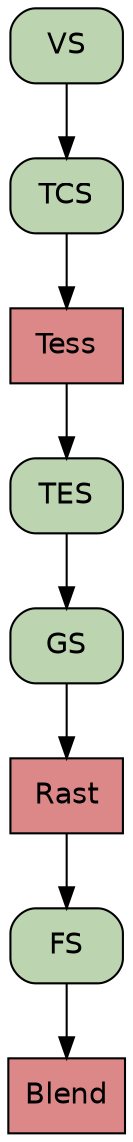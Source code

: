 // dot -Tpdf -oPipeline3.pdf Pipeline3.dot
// dot -Tsvg -oPipeline3.svg Pipeline3.dot

digraph Pipeline3 {

  // bgcolor="#5F534C";
  // rankdir = LR;

  node [shape="box",
        style="rounded,filled",
        color="black",
        fontname="helvetica",
        fillcolor="#bcd5b0",
        fontcolor="#000000"];

  VS;
  FS;
  GS;
  TCS;
  TES;

  node [shape="box",
        style="filled",
        fillcolor="#dc8888"];

  Rast;
  Blend;
  Tess;

  edge [color="#000000"]

  VS -> TCS;
  TCS -> Tess;
  Tess -> TES;
  TES -> GS;
  GS -> Rast;
  Rast -> FS;
  FS -> Blend;
}
